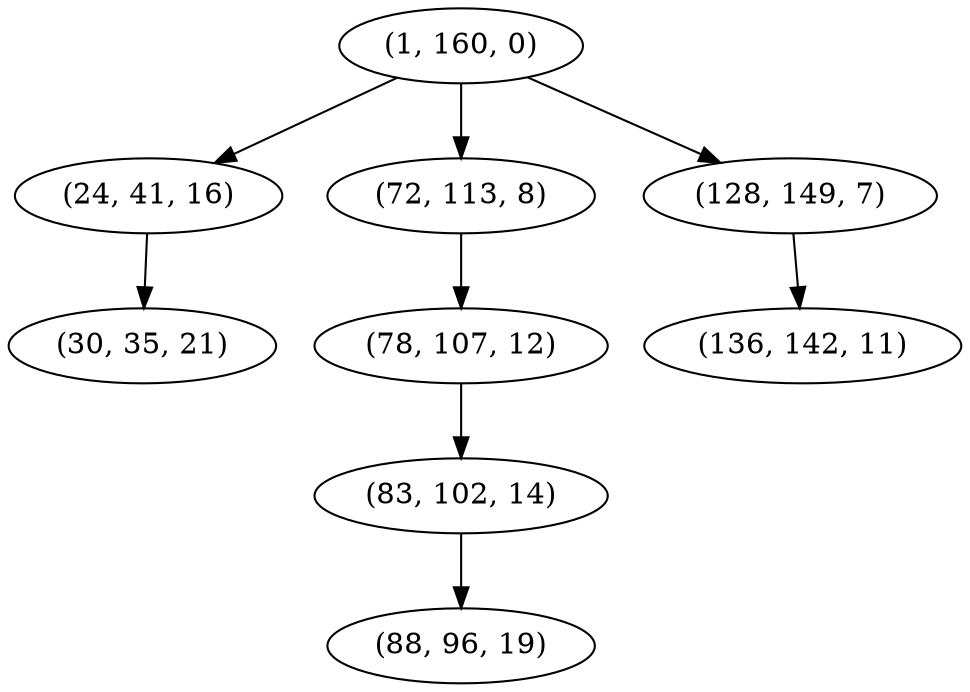 digraph tree {
    "(1, 160, 0)";
    "(24, 41, 16)";
    "(30, 35, 21)";
    "(72, 113, 8)";
    "(78, 107, 12)";
    "(83, 102, 14)";
    "(88, 96, 19)";
    "(128, 149, 7)";
    "(136, 142, 11)";
    "(1, 160, 0)" -> "(24, 41, 16)";
    "(1, 160, 0)" -> "(72, 113, 8)";
    "(1, 160, 0)" -> "(128, 149, 7)";
    "(24, 41, 16)" -> "(30, 35, 21)";
    "(72, 113, 8)" -> "(78, 107, 12)";
    "(78, 107, 12)" -> "(83, 102, 14)";
    "(83, 102, 14)" -> "(88, 96, 19)";
    "(128, 149, 7)" -> "(136, 142, 11)";
}
